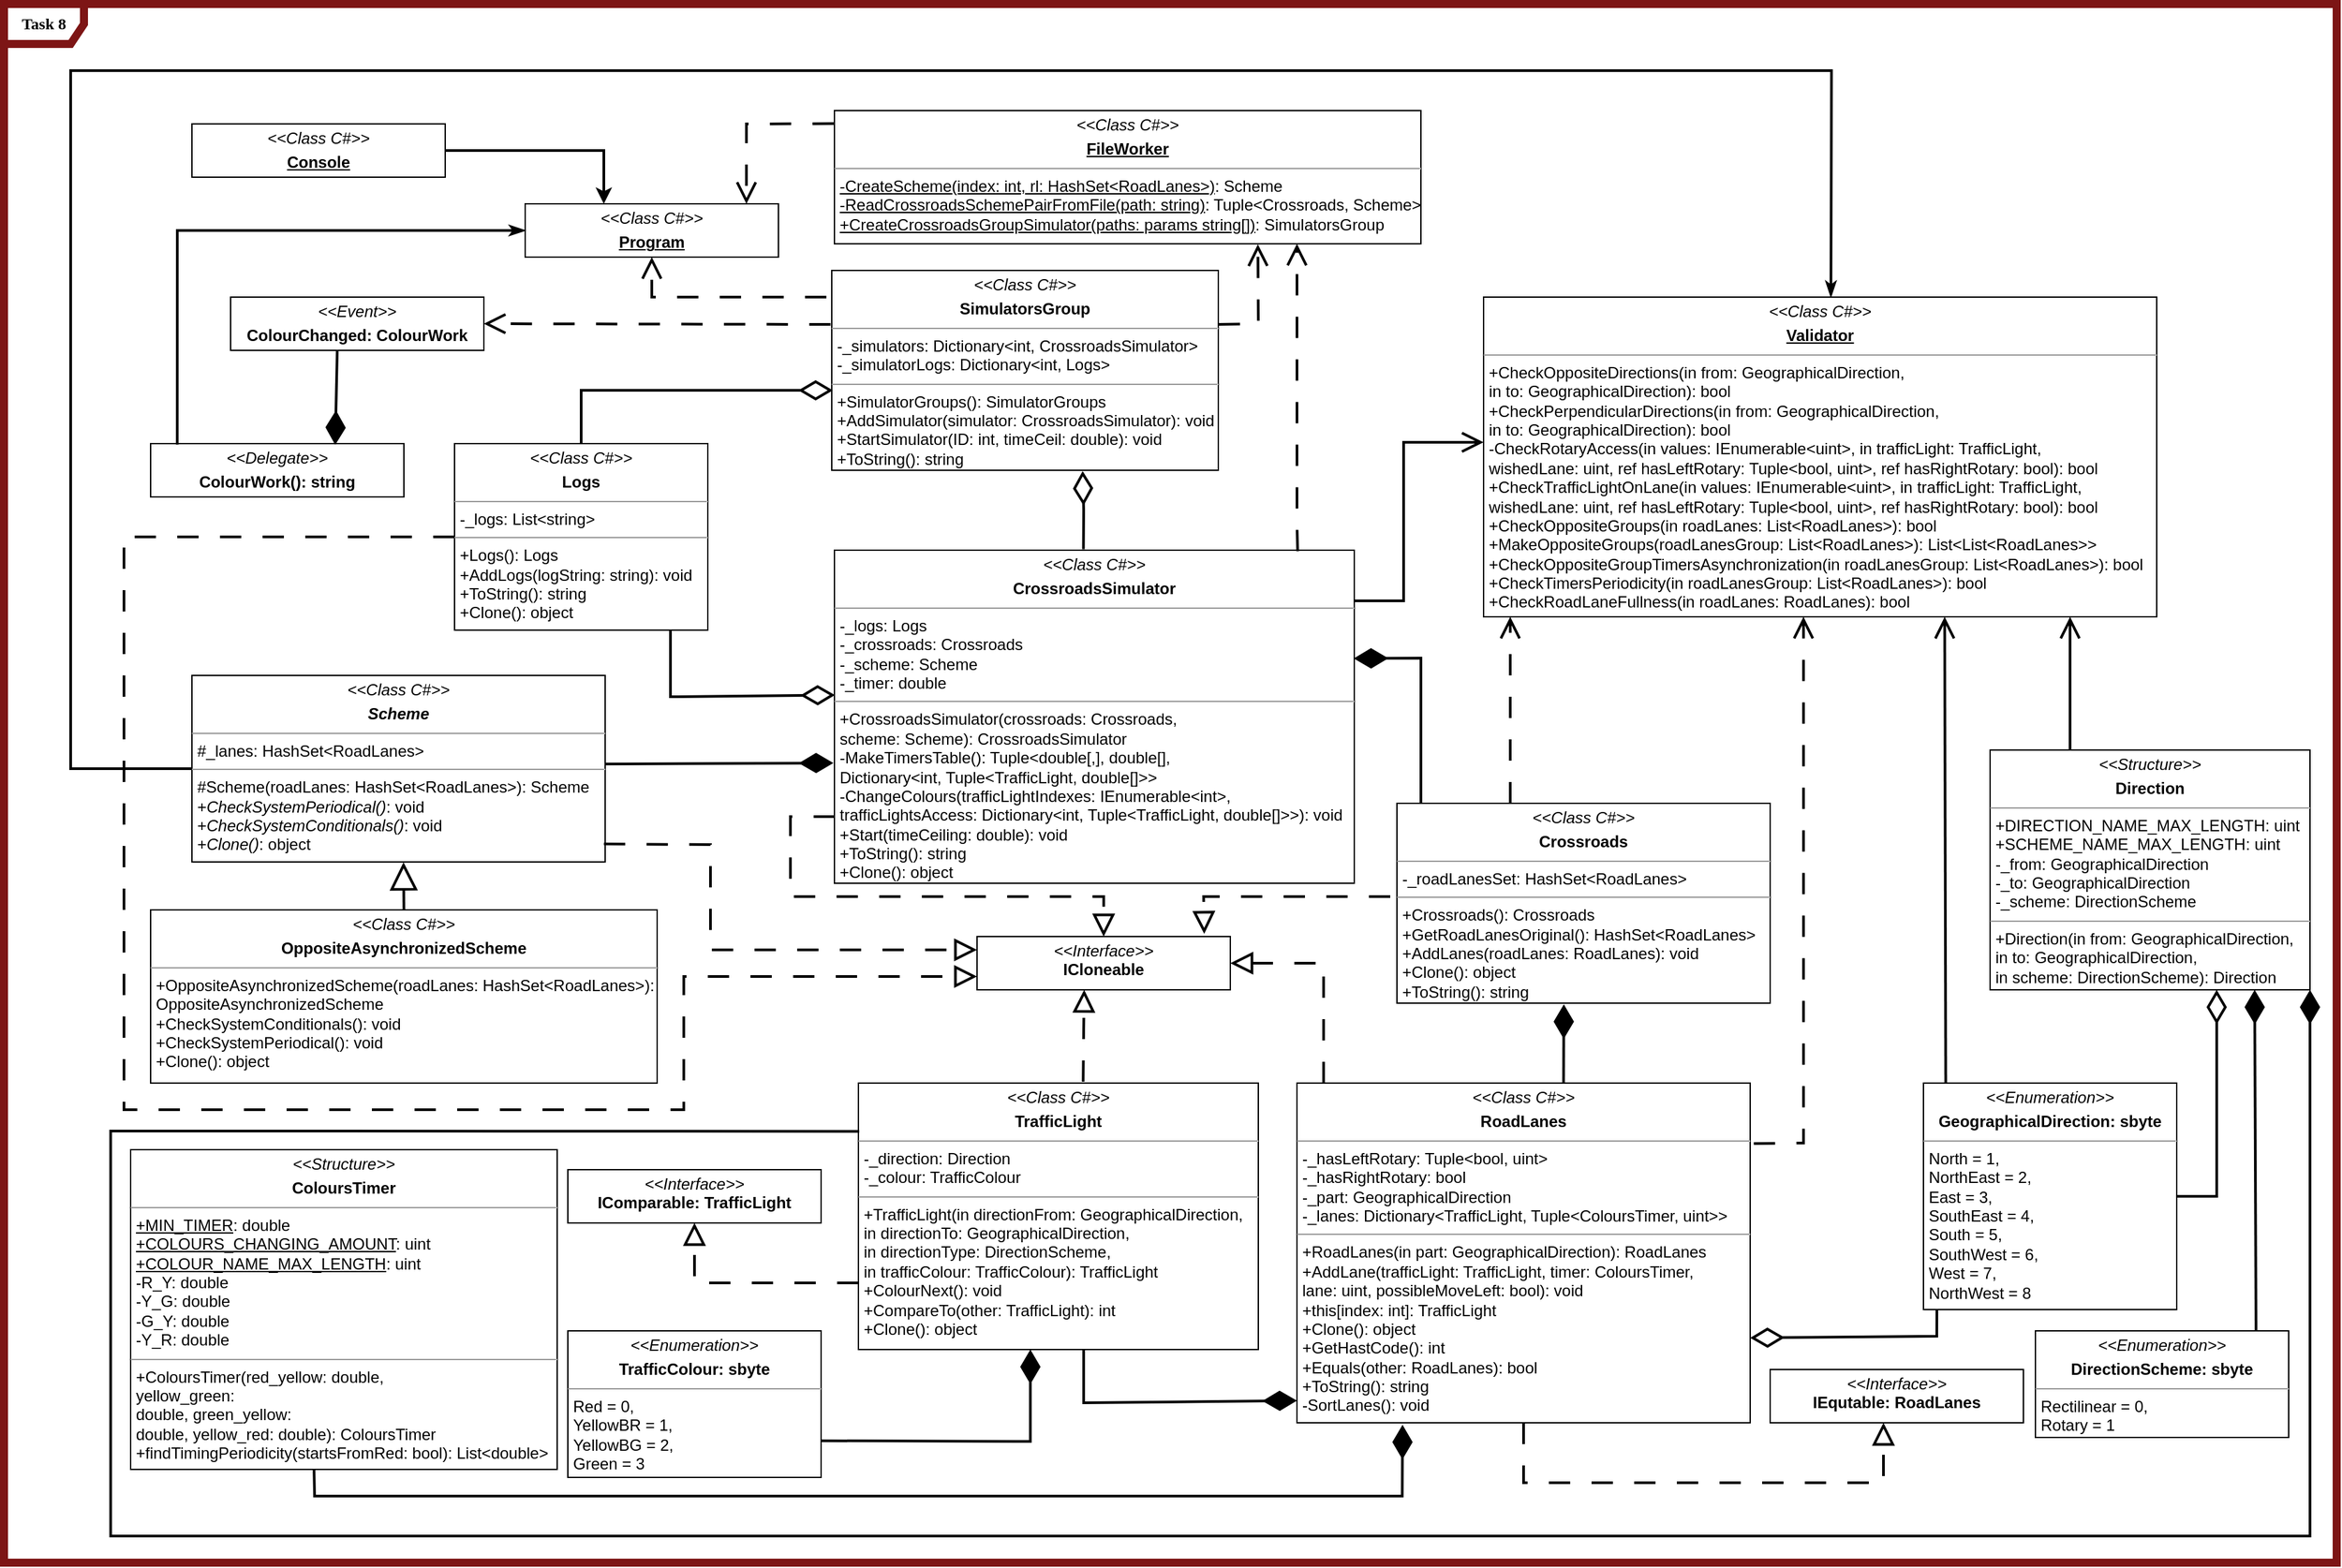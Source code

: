 <mxfile version="21.3.2" type="device">
  <diagram name="Page-1" id="c4acf3e9-155e-7222-9cf6-157b1a14988f">
    <mxGraphModel dx="3241" dy="2240" grid="1" gridSize="10" guides="1" tooltips="1" connect="1" arrows="1" fold="1" page="1" pageScale="1" pageWidth="850" pageHeight="1100" background="none" math="0" shadow="0">
      <root>
        <mxCell id="0" />
        <mxCell id="1" parent="0" />
        <mxCell id="17acba5748e5396b-1" value="&lt;font style=&quot;font-size: 12px;&quot;&gt;&lt;b&gt;Task 8&lt;/b&gt;&lt;/font&gt;" style="shape=umlFrame;whiteSpace=wrap;html=1;rounded=0;shadow=0;comic=0;labelBackgroundColor=none;strokeWidth=6;fontFamily=Verdana;fontSize=10;align=center;strokeColor=#7D1515;" parent="1" vertex="1">
          <mxGeometry x="-50" y="-50" width="1750" height="1170" as="geometry" />
        </mxCell>
        <mxCell id="5d2195bd80daf111-18" value="&lt;p style=&quot;margin:0px;margin-top:4px;text-align:center;&quot;&gt;&lt;i&gt;&amp;lt;&amp;lt;Interface&amp;gt;&amp;gt;&lt;/i&gt;&lt;br&gt;&lt;b&gt;ICloneable&lt;/b&gt;&lt;/p&gt;" style="verticalAlign=top;align=left;overflow=fill;fontSize=12;fontFamily=Helvetica;html=1;rounded=0;shadow=0;comic=0;labelBackgroundColor=none;strokeWidth=1" parent="1" vertex="1">
          <mxGeometry x="680" y="650" width="190" height="40" as="geometry" />
        </mxCell>
        <mxCell id="TSDJcPFWtv5Z8IVnVE6S-1" value="&lt;p style=&quot;margin:0px;margin-top:4px;text-align:center;&quot;&gt;&lt;i&gt;&amp;lt;&amp;lt;Class C#&amp;gt;&amp;gt;&lt;/i&gt;&lt;/p&gt;&lt;p style=&quot;margin:0px;margin-top:4px;text-align:center;&quot;&gt;&lt;b&gt;&lt;u&gt;Program&lt;/u&gt;&lt;/b&gt;&lt;/p&gt;" style="verticalAlign=top;align=left;overflow=fill;fontSize=12;fontFamily=Helvetica;html=1;rounded=0;shadow=0;comic=0;labelBackgroundColor=none;strokeWidth=1" vertex="1" parent="1">
          <mxGeometry x="341" y="100" width="190" height="40" as="geometry" />
        </mxCell>
        <mxCell id="TSDJcPFWtv5Z8IVnVE6S-2" value="&lt;p style=&quot;margin:0px;margin-top:4px;text-align:center;&quot;&gt;&lt;i&gt;&amp;lt;&amp;lt;Interface&amp;gt;&amp;gt;&lt;/i&gt;&lt;br&gt;&lt;b&gt;IEqutable: RoadLanes&lt;/b&gt;&lt;/p&gt;" style="verticalAlign=top;align=left;overflow=fill;fontSize=12;fontFamily=Helvetica;html=1;rounded=0;shadow=0;comic=0;labelBackgroundColor=none;strokeWidth=1" vertex="1" parent="1">
          <mxGeometry x="1275" y="975" width="190" height="40" as="geometry" />
        </mxCell>
        <mxCell id="TSDJcPFWtv5Z8IVnVE6S-3" value="&lt;p style=&quot;margin:0px;margin-top:4px;text-align:center;&quot;&gt;&lt;i&gt;&amp;lt;&amp;lt;Class C#&amp;gt;&amp;gt;&lt;/i&gt;&lt;/p&gt;&lt;p style=&quot;margin:0px;margin-top:4px;text-align:center;&quot;&gt;&lt;b&gt;&lt;u&gt;Console&lt;/u&gt;&lt;/b&gt;&lt;/p&gt;&lt;p style=&quot;margin:0px;margin-left:4px;&quot;&gt;&lt;br&gt;&lt;/p&gt;" style="verticalAlign=top;align=left;overflow=fill;fontSize=12;fontFamily=Helvetica;html=1;rounded=0;shadow=0;comic=0;labelBackgroundColor=none;strokeWidth=1" vertex="1" parent="1">
          <mxGeometry x="91" y="40" width="190" height="40" as="geometry" />
        </mxCell>
        <mxCell id="TSDJcPFWtv5Z8IVnVE6S-4" value="&lt;p style=&quot;margin:0px;margin-top:4px;text-align:center;&quot;&gt;&lt;i&gt;&amp;lt;&amp;lt;Class C#&amp;gt;&amp;gt;&lt;/i&gt;&lt;/p&gt;&lt;p style=&quot;margin:0px;margin-top:4px;text-align:center;&quot;&gt;&lt;b&gt;SimulatorsGroup&lt;/b&gt;&lt;/p&gt;&lt;hr size=&quot;1&quot;&gt;&lt;p style=&quot;margin:0px;margin-left:4px;&quot;&gt;-_simulators: Dictionary&amp;lt;int, CrossroadsSimulator&amp;gt;&lt;/p&gt;&lt;p style=&quot;margin:0px;margin-left:4px;&quot;&gt;-_simulatorLogs: Dictionary&amp;lt;int, Logs&amp;gt;&lt;/p&gt;&lt;hr size=&quot;1&quot;&gt;&lt;p style=&quot;margin:0px;margin-left:4px;&quot;&gt;+SimulatorGroups(): SimulatorGroups&lt;/p&gt;&lt;p style=&quot;margin:0px;margin-left:4px;&quot;&gt;+AddSimulator(simulator: CrossroadsSimulator): void&lt;/p&gt;&lt;p style=&quot;margin:0px;margin-left:4px;&quot;&gt;+StartSimulator(ID: int, timeCeil: double): void&lt;/p&gt;&lt;p style=&quot;margin:0px;margin-left:4px;&quot;&gt;+ToString(): string&lt;/p&gt;" style="verticalAlign=top;align=left;overflow=fill;fontSize=12;fontFamily=Helvetica;html=1;rounded=0;shadow=0;comic=0;labelBackgroundColor=none;strokeWidth=1" vertex="1" parent="1">
          <mxGeometry x="571" y="150" width="290" height="150" as="geometry" />
        </mxCell>
        <mxCell id="TSDJcPFWtv5Z8IVnVE6S-5" value="&lt;p style=&quot;margin:0px;margin-top:4px;text-align:center;&quot;&gt;&lt;i&gt;&amp;lt;&amp;lt;Class C#&amp;gt;&amp;gt;&lt;/i&gt;&lt;/p&gt;&lt;p style=&quot;margin:0px;margin-top:4px;text-align:center;&quot;&gt;&lt;b&gt;&lt;u&gt;Validator&lt;/u&gt;&lt;/b&gt;&lt;/p&gt;&lt;hr size=&quot;1&quot;&gt;&lt;p style=&quot;margin:0px;margin-left:4px;&quot;&gt;+CheckOppositeDirections(in from: GeographicalDirection,&amp;nbsp;&lt;/p&gt;&lt;p style=&quot;margin:0px;margin-left:4px;&quot;&gt;in to: GeographicalDirection): bool&lt;/p&gt;&lt;p style=&quot;margin:0px;margin-left:4px;&quot;&gt;+CheckPerpendicularDirections(in from: GeographicalDirection,&amp;nbsp;&lt;/p&gt;&lt;p style=&quot;border-color: var(--border-color); margin: 0px 0px 0px 4px;&quot;&gt;in to: GeographicalDirection): bool&lt;/p&gt;&lt;p style=&quot;border-color: var(--border-color); margin: 0px 0px 0px 4px;&quot;&gt;-CheckRotaryAccess(in values: IEnumerable&amp;lt;uint&amp;gt;, in trafficLight: TrafficLight,&amp;nbsp;&lt;/p&gt;&lt;p style=&quot;border-color: var(--border-color); margin: 0px 0px 0px 4px;&quot;&gt;wishedLane: uint, ref hasLeftRotary: Tuple&amp;lt;bool, uint&amp;gt;, ref hasRightRotary: bool): bool&lt;/p&gt;&lt;p style=&quot;border-color: var(--border-color); margin: 0px 0px 0px 4px;&quot;&gt;+CheckTrafficLightOnLane(in values: IEnumerable&amp;lt;uint&amp;gt;, in trafficLight: TrafficLight,&amp;nbsp;&lt;/p&gt;&lt;p style=&quot;border-color: var(--border-color); margin: 0px 0px 0px 4px;&quot;&gt;&lt;span style=&quot;background-color: initial;&quot;&gt;wishedLane: uint, ref hasLeftRotary: Tuple&amp;lt;bool, uint&amp;gt;, ref hasRightRotary: bool&lt;/span&gt;): bool&lt;/p&gt;&lt;p style=&quot;border-color: var(--border-color); margin: 0px 0px 0px 4px;&quot;&gt;+CheckOppositeGroups(in roadLanes: List&amp;lt;RoadLanes&amp;gt;): bool&lt;/p&gt;&lt;p style=&quot;border-color: var(--border-color); margin: 0px 0px 0px 4px;&quot;&gt;+MakeOppositeGroups(roadLanesGroup: List&amp;lt;RoadLanes&amp;gt;): List&amp;lt;List&amp;lt;RoadLanes&amp;gt;&amp;gt;&lt;/p&gt;&lt;p style=&quot;border-color: var(--border-color); margin: 0px 0px 0px 4px;&quot;&gt;+CheckOppositeGroupTimersAsynchronization(in roadLanesGroup: List&amp;lt;RoadLanes&amp;gt;): bool&lt;/p&gt;&lt;p style=&quot;border-color: var(--border-color); margin: 0px 0px 0px 4px;&quot;&gt;+CheckTimersPeriodicity(in roadLanesGroup: List&amp;lt;RoadLanes&amp;gt;): bool&lt;/p&gt;&lt;p style=&quot;border-color: var(--border-color); margin: 0px 0px 0px 4px;&quot;&gt;+CheckRoadLaneFullness(in roadLanes: RoadLanes): bool&lt;/p&gt;" style="verticalAlign=top;align=left;overflow=fill;fontSize=12;fontFamily=Helvetica;html=1;rounded=0;shadow=0;comic=0;labelBackgroundColor=none;strokeWidth=1" vertex="1" parent="1">
          <mxGeometry x="1060" y="170" width="505" height="240" as="geometry" />
        </mxCell>
        <mxCell id="TSDJcPFWtv5Z8IVnVE6S-6" value="&lt;p style=&quot;margin:0px;margin-top:4px;text-align:center;&quot;&gt;&lt;i&gt;&amp;lt;&amp;lt;Class C#&amp;gt;&amp;gt;&lt;/i&gt;&lt;/p&gt;&lt;p style=&quot;margin:0px;margin-top:4px;text-align:center;&quot;&gt;&lt;b&gt;&lt;u&gt;FileWorker&lt;/u&gt;&lt;/b&gt;&lt;/p&gt;&lt;hr size=&quot;1&quot;&gt;&lt;p style=&quot;margin:0px;margin-left:4px;&quot;&gt;&lt;u&gt;-CreateScheme(index: int, rl: HashSet&amp;lt;RoadLanes&amp;gt;)&lt;/u&gt;: Scheme&lt;/p&gt;&lt;p style=&quot;margin:0px;margin-left:4px;&quot;&gt;&lt;u&gt;-ReadCrossroadsSchemePairFromFile(path: string)&lt;/u&gt;: Tuple&amp;lt;Crossroads, Scheme&amp;gt;&lt;/p&gt;&lt;p style=&quot;margin:0px;margin-left:4px;&quot;&gt;&lt;u&gt;+CreateCrossroadsGroupSimulator(paths: params string[])&lt;/u&gt;: SimulatorsGroup&lt;/p&gt;" style="verticalAlign=top;align=left;overflow=fill;fontSize=12;fontFamily=Helvetica;html=1;rounded=0;shadow=0;comic=0;labelBackgroundColor=none;strokeWidth=1" vertex="1" parent="1">
          <mxGeometry x="573" y="30" width="440" height="100" as="geometry" />
        </mxCell>
        <mxCell id="TSDJcPFWtv5Z8IVnVE6S-7" value="&lt;p style=&quot;margin:0px;margin-top:4px;text-align:center;&quot;&gt;&lt;i&gt;&amp;lt;&amp;lt;Class C#&amp;gt;&amp;gt;&lt;/i&gt;&lt;/p&gt;&lt;p style=&quot;margin:0px;margin-top:4px;text-align:center;&quot;&gt;&lt;b&gt;CrossroadsSimulator&lt;/b&gt;&lt;/p&gt;&lt;hr size=&quot;1&quot;&gt;&lt;p style=&quot;margin:0px;margin-left:4px;&quot;&gt;-_logs: Logs&lt;/p&gt;&lt;p style=&quot;margin:0px;margin-left:4px;&quot;&gt;-_crossroads: Crossroads&lt;/p&gt;&lt;p style=&quot;margin:0px;margin-left:4px;&quot;&gt;-_scheme: Scheme&lt;/p&gt;&lt;p style=&quot;margin:0px;margin-left:4px;&quot;&gt;-_timer: double&lt;/p&gt;&lt;hr size=&quot;1&quot;&gt;&lt;p style=&quot;margin:0px;margin-left:4px;&quot;&gt;+CrossroadsSimulator(crossroads: Crossroads,&amp;nbsp;&lt;/p&gt;&lt;p style=&quot;margin:0px;margin-left:4px;&quot;&gt;scheme: Scheme): CrossroadsSimulator&lt;/p&gt;&lt;p style=&quot;margin:0px;margin-left:4px;&quot;&gt;-MakeTimersTable(): Tuple&amp;lt;double[,], double[],&amp;nbsp;&lt;/p&gt;&lt;p style=&quot;margin:0px;margin-left:4px;&quot;&gt;Dictionary&amp;lt;int, Tuple&amp;lt;TrafficLight, double[]&amp;gt;&amp;gt;&lt;/p&gt;&lt;p style=&quot;margin:0px;margin-left:4px;&quot;&gt;-ChangeColours(trafficLightIndexes: IEnumerable&amp;lt;int&amp;gt;,&lt;/p&gt;&lt;p style=&quot;margin:0px;margin-left:4px;&quot;&gt;trafficLightsAccess: Dictionary&amp;lt;int, Tuple&amp;lt;TrafficLight, double[]&amp;gt;&amp;gt;): void&lt;/p&gt;&lt;p style=&quot;margin:0px;margin-left:4px;&quot;&gt;+Start(timeCeiling: double): void&lt;/p&gt;&lt;p style=&quot;margin:0px;margin-left:4px;&quot;&gt;+ToString(): string&lt;/p&gt;&lt;p style=&quot;margin:0px;margin-left:4px;&quot;&gt;+Clone(): object&lt;/p&gt;&lt;p style=&quot;margin:0px;margin-left:4px;&quot;&gt;&lt;br&gt;&lt;/p&gt;&lt;p style=&quot;margin:0px;margin-left:4px;&quot;&gt;&lt;br&gt;&lt;/p&gt;&lt;p style=&quot;margin:0px;margin-left:4px;&quot;&gt;&lt;br&gt;&lt;/p&gt;" style="verticalAlign=top;align=left;overflow=fill;fontSize=12;fontFamily=Helvetica;html=1;rounded=0;shadow=0;comic=0;labelBackgroundColor=none;strokeWidth=1" vertex="1" parent="1">
          <mxGeometry x="573" y="360" width="390" height="250" as="geometry" />
        </mxCell>
        <mxCell id="TSDJcPFWtv5Z8IVnVE6S-8" value="&lt;p style=&quot;margin:0px;margin-top:4px;text-align:center;&quot;&gt;&lt;i&gt;&amp;lt;&amp;lt;Class C#&amp;gt;&amp;gt;&lt;/i&gt;&lt;/p&gt;&lt;p style=&quot;margin:0px;margin-top:4px;text-align:center;&quot;&gt;&lt;b&gt;Logs&lt;/b&gt;&lt;/p&gt;&lt;hr size=&quot;1&quot;&gt;&lt;p style=&quot;margin:0px;margin-left:4px;&quot;&gt;-_logs: List&amp;lt;string&amp;gt;&lt;/p&gt;&lt;hr size=&quot;1&quot;&gt;&lt;p style=&quot;margin:0px;margin-left:4px;&quot;&gt;+Logs(): Logs&lt;/p&gt;&lt;p style=&quot;margin:0px;margin-left:4px;&quot;&gt;+AddLogs(logString: string): void&lt;/p&gt;&lt;p style=&quot;margin:0px;margin-left:4px;&quot;&gt;+ToString(): string&lt;/p&gt;&lt;p style=&quot;margin:0px;margin-left:4px;&quot;&gt;+Clone(): object&lt;/p&gt;" style="verticalAlign=top;align=left;overflow=fill;fontSize=12;fontFamily=Helvetica;html=1;rounded=0;shadow=0;comic=0;labelBackgroundColor=none;strokeWidth=1" vertex="1" parent="1">
          <mxGeometry x="288" y="280" width="190" height="140" as="geometry" />
        </mxCell>
        <mxCell id="TSDJcPFWtv5Z8IVnVE6S-9" value="&lt;p style=&quot;margin:0px;margin-top:4px;text-align:center;&quot;&gt;&lt;i&gt;&amp;lt;&amp;lt;Class C#&amp;gt;&amp;gt;&lt;/i&gt;&lt;/p&gt;&lt;p style=&quot;margin:0px;margin-top:4px;text-align:center;&quot;&gt;&lt;b&gt;Crossroads&lt;/b&gt;&lt;/p&gt;&lt;hr size=&quot;1&quot;&gt;&lt;p style=&quot;margin:0px;margin-left:4px;&quot;&gt;-_roadLanesSet: HashSet&amp;lt;RoadLanes&amp;gt;&lt;/p&gt;&lt;hr size=&quot;1&quot;&gt;&lt;p style=&quot;margin:0px;margin-left:4px;&quot;&gt;+Crossroads(): Crossroads&lt;br&gt;&lt;/p&gt;&lt;p style=&quot;margin:0px;margin-left:4px;&quot;&gt;+GetRoadLanesOriginal(): HashSet&amp;lt;RoadLanes&amp;gt;&lt;/p&gt;&lt;p style=&quot;margin:0px;margin-left:4px;&quot;&gt;+AddLanes(roadLanes: RoadLanes): void&lt;/p&gt;&lt;p style=&quot;margin:0px;margin-left:4px;&quot;&gt;+Clone(): object&lt;/p&gt;&lt;p style=&quot;margin:0px;margin-left:4px;&quot;&gt;+ToString(): string&lt;/p&gt;" style="verticalAlign=top;align=left;overflow=fill;fontSize=12;fontFamily=Helvetica;html=1;rounded=0;shadow=0;comic=0;labelBackgroundColor=none;strokeWidth=1" vertex="1" parent="1">
          <mxGeometry x="995" y="550" width="280" height="150" as="geometry" />
        </mxCell>
        <mxCell id="TSDJcPFWtv5Z8IVnVE6S-10" value="&lt;p style=&quot;margin:0px;margin-top:4px;text-align:center;&quot;&gt;&lt;i&gt;&amp;lt;&amp;lt;Class C#&amp;gt;&amp;gt;&lt;/i&gt;&lt;/p&gt;&lt;p style=&quot;margin:0px;margin-top:4px;text-align:center;&quot;&gt;&lt;b&gt;&lt;i&gt;Scheme&lt;/i&gt;&lt;/b&gt;&lt;/p&gt;&lt;hr size=&quot;1&quot;&gt;&lt;p style=&quot;margin:0px;margin-left:4px;&quot;&gt;#_lanes: HashSet&amp;lt;RoadLanes&amp;gt;&lt;/p&gt;&lt;hr size=&quot;1&quot;&gt;&lt;p style=&quot;margin:0px;margin-left:4px;&quot;&gt;#Scheme(roadLanes: HashSet&amp;lt;RoadLanes&amp;gt;): Scheme&lt;/p&gt;&lt;p style=&quot;margin:0px;margin-left:4px;&quot;&gt;+&lt;i&gt;CheckSystemPeriodical()&lt;/i&gt;: void&lt;/p&gt;&lt;p style=&quot;margin:0px;margin-left:4px;&quot;&gt;+&lt;i&gt;CheckSystemConditionals()&lt;/i&gt;: void&lt;/p&gt;&lt;p style=&quot;margin:0px;margin-left:4px;&quot;&gt;+&lt;i&gt;Clone()&lt;/i&gt;: object&lt;/p&gt;" style="verticalAlign=top;align=left;overflow=fill;fontSize=12;fontFamily=Helvetica;html=1;rounded=0;shadow=0;comic=0;labelBackgroundColor=none;strokeWidth=1" vertex="1" parent="1">
          <mxGeometry x="91" y="454" width="310" height="140" as="geometry" />
        </mxCell>
        <mxCell id="TSDJcPFWtv5Z8IVnVE6S-12" value="&lt;p style=&quot;margin:0px;margin-top:4px;text-align:center;&quot;&gt;&lt;i&gt;&amp;lt;&amp;lt;Class C#&amp;gt;&amp;gt;&lt;/i&gt;&lt;/p&gt;&lt;p style=&quot;margin:0px;margin-top:4px;text-align:center;&quot;&gt;&lt;b&gt;RoadLanes&lt;/b&gt;&lt;/p&gt;&lt;hr size=&quot;1&quot;&gt;&lt;p style=&quot;margin:0px;margin-left:4px;&quot;&gt;-_hasLeftRotary: Tuple&amp;lt;bool, uint&amp;gt;&lt;/p&gt;&lt;p style=&quot;margin:0px;margin-left:4px;&quot;&gt;-_hasRightRotary: bool&lt;/p&gt;&lt;p style=&quot;margin:0px;margin-left:4px;&quot;&gt;-_part: GeographicalDirection&lt;/p&gt;&lt;p style=&quot;margin:0px;margin-left:4px;&quot;&gt;-_lanes: Dictionary&amp;lt;TrafficLight, Tuple&amp;lt;ColoursTimer, uint&amp;gt;&amp;gt;&lt;/p&gt;&lt;hr size=&quot;1&quot;&gt;&lt;p style=&quot;margin:0px;margin-left:4px;&quot;&gt;+RoadLanes(in part: GeographicalDirection): RoadLanes&lt;/p&gt;&lt;p style=&quot;margin:0px;margin-left:4px;&quot;&gt;+AddLane(trafficLight: TrafficLight, timer: ColoursTimer,&amp;nbsp;&lt;/p&gt;&lt;p style=&quot;margin:0px;margin-left:4px;&quot;&gt;lane: uint, possibleMoveLeft: bool): void&lt;/p&gt;&lt;p style=&quot;margin:0px;margin-left:4px;&quot;&gt;+this[index: int]: TrafficLight&lt;/p&gt;&lt;p style=&quot;margin:0px;margin-left:4px;&quot;&gt;+Clone(): object&lt;/p&gt;&lt;p style=&quot;margin:0px;margin-left:4px;&quot;&gt;+GetHastCode(): int&lt;/p&gt;&lt;p style=&quot;margin:0px;margin-left:4px;&quot;&gt;+Equals(other: RoadLanes): bool&lt;/p&gt;&lt;p style=&quot;margin:0px;margin-left:4px;&quot;&gt;+ToString(): string&lt;/p&gt;&lt;p style=&quot;margin:0px;margin-left:4px;&quot;&gt;-SortLanes(): void&lt;/p&gt;&lt;p style=&quot;margin:0px;margin-left:4px;&quot;&gt;&lt;br&gt;&lt;/p&gt;" style="verticalAlign=top;align=left;overflow=fill;fontSize=12;fontFamily=Helvetica;html=1;rounded=0;shadow=0;comic=0;labelBackgroundColor=none;strokeWidth=1" vertex="1" parent="1">
          <mxGeometry x="920" y="760" width="340" height="255" as="geometry" />
        </mxCell>
        <mxCell id="TSDJcPFWtv5Z8IVnVE6S-13" value="&lt;p style=&quot;margin:0px;margin-top:4px;text-align:center;&quot;&gt;&lt;i&gt;&amp;lt;&amp;lt;Class C#&amp;gt;&amp;gt;&lt;/i&gt;&lt;/p&gt;&lt;p style=&quot;margin:0px;margin-top:4px;text-align:center;&quot;&gt;&lt;b&gt;TrafficLight&lt;/b&gt;&lt;/p&gt;&lt;hr size=&quot;1&quot;&gt;&lt;p style=&quot;margin:0px;margin-left:4px;&quot;&gt;-_direction: Direction&lt;/p&gt;&lt;p style=&quot;margin:0px;margin-left:4px;&quot;&gt;-_colour: TrafficColour&lt;/p&gt;&lt;hr size=&quot;1&quot;&gt;&lt;p style=&quot;border-color: var(--border-color); margin: 0px 0px 0px 4px;&quot;&gt;+TrafficLight(in directionFrom: GeographicalDirection,&amp;nbsp;&lt;/p&gt;&lt;p style=&quot;border-color: var(--border-color); margin: 0px 0px 0px 4px;&quot;&gt;in directionTo: GeographicalDirection,&amp;nbsp;&lt;/p&gt;&lt;p style=&quot;border-color: var(--border-color); margin: 0px 0px 0px 4px;&quot;&gt;in directionType: DirectionScheme,&amp;nbsp;&lt;/p&gt;&lt;p style=&quot;border-color: var(--border-color); margin: 0px 0px 0px 4px;&quot;&gt;in trafficColour: TrafficColour): TrafficLight&lt;/p&gt;&lt;p style=&quot;border-color: var(--border-color); margin: 0px 0px 0px 4px;&quot;&gt;+ColourNext(): void&lt;/p&gt;&lt;p style=&quot;border-color: var(--border-color); margin: 0px 0px 0px 4px;&quot;&gt;+CompareTo(other: TrafficLight): int&lt;/p&gt;&lt;p style=&quot;border-color: var(--border-color); margin: 0px 0px 0px 4px;&quot;&gt;+Clone(): object&amp;nbsp;&lt;/p&gt;" style="verticalAlign=top;align=left;overflow=fill;fontSize=12;fontFamily=Helvetica;html=1;rounded=0;shadow=0;comic=0;labelBackgroundColor=none;strokeWidth=1" vertex="1" parent="1">
          <mxGeometry x="591" y="760" width="300" height="200" as="geometry" />
        </mxCell>
        <mxCell id="TSDJcPFWtv5Z8IVnVE6S-14" value="&lt;p style=&quot;margin:0px;margin-top:4px;text-align:center;&quot;&gt;&lt;i&gt;&amp;lt;&amp;lt;Structure&amp;gt;&amp;gt;&lt;/i&gt;&lt;/p&gt;&lt;p style=&quot;margin:0px;margin-top:4px;text-align:center;&quot;&gt;&lt;b&gt;ColoursTimer&lt;/b&gt;&lt;/p&gt;&lt;hr size=&quot;1&quot;&gt;&lt;p style=&quot;margin:0px;margin-left:4px;&quot;&gt;&lt;u&gt;+MIN_TIMER&lt;/u&gt;: double&lt;/p&gt;&lt;p style=&quot;margin:0px;margin-left:4px;&quot;&gt;&lt;u&gt;+COLOURS_CHANGING_AMOUNT&lt;/u&gt;: uint&lt;/p&gt;&lt;p style=&quot;margin:0px;margin-left:4px;&quot;&gt;&lt;u&gt;+COLOUR_NAME_MAX_LENGTH&lt;/u&gt;: uint&lt;/p&gt;&lt;p style=&quot;margin:0px;margin-left:4px;&quot;&gt;-R_Y: double&lt;/p&gt;&lt;p style=&quot;margin:0px;margin-left:4px;&quot;&gt;-Y_G: double&lt;/p&gt;&lt;p style=&quot;margin:0px;margin-left:4px;&quot;&gt;-G_Y: double&lt;/p&gt;&lt;p style=&quot;margin:0px;margin-left:4px;&quot;&gt;-Y_R: double&lt;/p&gt;&lt;hr size=&quot;1&quot;&gt;&lt;p style=&quot;margin:0px;margin-left:4px;&quot;&gt;+ColoursTimer(red_yellow: double,&amp;nbsp;&lt;/p&gt;&lt;p style=&quot;margin:0px;margin-left:4px;&quot;&gt;yellow_green:&amp;nbsp;&lt;/p&gt;&lt;p style=&quot;margin:0px;margin-left:4px;&quot;&gt;double, green_yellow:&amp;nbsp;&lt;/p&gt;&lt;p style=&quot;margin:0px;margin-left:4px;&quot;&gt;double, yellow_red: double): ColoursTimer&lt;/p&gt;&lt;p style=&quot;margin:0px;margin-left:4px;&quot;&gt;+findTimingPeriodicity(startsFromRed: bool): List&amp;lt;double&amp;gt;&lt;/p&gt;" style="verticalAlign=top;align=left;overflow=fill;fontSize=12;fontFamily=Helvetica;html=1;rounded=0;shadow=0;comic=0;labelBackgroundColor=none;strokeWidth=1" vertex="1" parent="1">
          <mxGeometry x="45" y="810" width="320" height="240" as="geometry" />
        </mxCell>
        <mxCell id="TSDJcPFWtv5Z8IVnVE6S-15" value="&lt;p style=&quot;margin:0px;margin-top:4px;text-align:center;&quot;&gt;&lt;i&gt;&amp;lt;&amp;lt;Structure&amp;gt;&amp;gt;&lt;/i&gt;&lt;/p&gt;&lt;p style=&quot;margin:0px;margin-top:4px;text-align:center;&quot;&gt;&lt;b&gt;Direction&lt;/b&gt;&lt;/p&gt;&lt;hr size=&quot;1&quot;&gt;&lt;p style=&quot;margin:0px;margin-left:4px;&quot;&gt;+DIRECTION_NAME_MAX_LENGTH: uint&lt;br&gt;+SCHEME_NAME_MAX_LENGTH: uint&lt;/p&gt;&lt;p style=&quot;margin:0px;margin-left:4px;&quot;&gt;-_from: GeographicalDirection&lt;/p&gt;&lt;p style=&quot;margin:0px;margin-left:4px;&quot;&gt;-_to: GeographicalDirection&lt;/p&gt;&lt;p style=&quot;margin:0px;margin-left:4px;&quot;&gt;-_scheme: DirectionScheme&lt;/p&gt;&lt;hr size=&quot;1&quot;&gt;&lt;p style=&quot;margin:0px;margin-left:4px;&quot;&gt;+Direction(in from: GeographicalDirection,&amp;nbsp;&lt;/p&gt;&lt;p style=&quot;margin:0px;margin-left:4px;&quot;&gt;in to: GeographicalDirection,&amp;nbsp;&lt;/p&gt;&lt;p style=&quot;margin:0px;margin-left:4px;&quot;&gt;in scheme: DirectionScheme): Direction&lt;/p&gt;" style="verticalAlign=top;align=left;overflow=fill;fontSize=12;fontFamily=Helvetica;html=1;rounded=0;shadow=0;comic=0;labelBackgroundColor=none;strokeWidth=1" vertex="1" parent="1">
          <mxGeometry x="1440" y="510" width="240" height="180" as="geometry" />
        </mxCell>
        <mxCell id="TSDJcPFWtv5Z8IVnVE6S-22" value="&lt;p style=&quot;margin:0px;margin-top:4px;text-align:center;&quot;&gt;&lt;i&gt;&amp;lt;&amp;lt;Delegate&amp;gt;&amp;gt;&lt;/i&gt;&lt;/p&gt;&lt;p style=&quot;margin:0px;margin-top:4px;text-align:center;&quot;&gt;&lt;b&gt;ColourWork(): string&lt;/b&gt;&lt;/p&gt;&lt;p style=&quot;margin:0px;margin-left:4px;&quot;&gt;&lt;br&gt;&lt;/p&gt;" style="verticalAlign=top;align=left;overflow=fill;fontSize=12;fontFamily=Helvetica;html=1;rounded=0;shadow=0;comic=0;labelBackgroundColor=none;strokeWidth=1" vertex="1" parent="1">
          <mxGeometry x="60" y="280" width="190" height="40" as="geometry" />
        </mxCell>
        <mxCell id="TSDJcPFWtv5Z8IVnVE6S-23" value="&lt;p style=&quot;margin:0px;margin-top:4px;text-align:center;&quot;&gt;&lt;i&gt;&amp;lt;&amp;lt;Event&amp;gt;&amp;gt;&lt;/i&gt;&lt;/p&gt;&lt;p style=&quot;margin:0px;margin-top:4px;text-align:center;&quot;&gt;&lt;b&gt;ColourChanged: ColourWork&lt;/b&gt;&lt;/p&gt;&lt;p style=&quot;margin:0px;margin-left:4px;&quot;&gt;&lt;br&gt;&lt;/p&gt;" style="verticalAlign=top;align=left;overflow=fill;fontSize=12;fontFamily=Helvetica;html=1;rounded=0;shadow=0;comic=0;labelBackgroundColor=none;strokeWidth=1" vertex="1" parent="1">
          <mxGeometry x="120" y="170" width="190" height="40" as="geometry" />
        </mxCell>
        <mxCell id="TSDJcPFWtv5Z8IVnVE6S-24" value="&lt;p style=&quot;margin:0px;margin-top:4px;text-align:center;&quot;&gt;&lt;i&gt;&amp;lt;&amp;lt;Interface&amp;gt;&amp;gt;&lt;/i&gt;&lt;br&gt;&lt;b&gt;IComparable: TrafficLight&lt;/b&gt;&lt;/p&gt;" style="verticalAlign=top;align=left;overflow=fill;fontSize=12;fontFamily=Helvetica;html=1;rounded=0;shadow=0;comic=0;labelBackgroundColor=none;strokeWidth=1" vertex="1" parent="1">
          <mxGeometry x="373" y="825" width="190" height="40" as="geometry" />
        </mxCell>
        <mxCell id="TSDJcPFWtv5Z8IVnVE6S-25" value="&lt;p style=&quot;border-color: var(--border-color); margin: 4px 0px 0px; text-align: center;&quot;&gt;&lt;i style=&quot;border-color: var(--border-color);&quot;&gt;&amp;lt;&amp;lt;Enumeration&amp;gt;&amp;gt;&lt;/i&gt;&lt;br style=&quot;border-color: var(--border-color);&quot;&gt;&lt;/p&gt;&lt;p style=&quot;border-color: var(--border-color); margin: 4px 0px 0px; text-align: center;&quot;&gt;&lt;b style=&quot;border-color: var(--border-color);&quot;&gt;TrafficColour: sbyte&lt;/b&gt;&lt;/p&gt;&lt;hr size=&quot;1&quot;&gt;&lt;p style=&quot;margin:0px;margin-left:4px;&quot;&gt;Red = 0,&lt;/p&gt;&lt;p style=&quot;margin:0px;margin-left:4px;&quot;&gt;YellowBR = 1,&lt;/p&gt;&lt;p style=&quot;margin:0px;margin-left:4px;&quot;&gt;YellowBG = 2,&lt;/p&gt;&lt;p style=&quot;margin:0px;margin-left:4px;&quot;&gt;Green = 3&lt;/p&gt;" style="verticalAlign=top;align=left;overflow=fill;fontSize=12;fontFamily=Helvetica;html=1;rounded=0;shadow=0;comic=0;labelBackgroundColor=none;strokeWidth=1" vertex="1" parent="1">
          <mxGeometry x="373" y="946" width="190" height="110" as="geometry" />
        </mxCell>
        <mxCell id="TSDJcPFWtv5Z8IVnVE6S-26" value="&lt;p style=&quot;border-color: var(--border-color); margin: 4px 0px 0px; text-align: center;&quot;&gt;&lt;i style=&quot;border-color: var(--border-color);&quot;&gt;&amp;lt;&amp;lt;Enumeration&amp;gt;&amp;gt;&lt;/i&gt;&lt;br style=&quot;border-color: var(--border-color);&quot;&gt;&lt;/p&gt;&lt;p style=&quot;border-color: var(--border-color); margin: 4px 0px 0px; text-align: center;&quot;&gt;&lt;b style=&quot;border-color: var(--border-color);&quot;&gt;GeographicalDirection: sbyte&lt;/b&gt;&lt;/p&gt;&lt;hr size=&quot;1&quot;&gt;&lt;p style=&quot;margin:0px;margin-left:4px;&quot;&gt;North = 1,&lt;/p&gt;&lt;p style=&quot;margin:0px;margin-left:4px;&quot;&gt;NorthEast = 2,&lt;/p&gt;&lt;p style=&quot;margin:0px;margin-left:4px;&quot;&gt;East = 3,&lt;/p&gt;&lt;p style=&quot;margin:0px;margin-left:4px;&quot;&gt;SouthEast = 4,&lt;/p&gt;&lt;p style=&quot;margin:0px;margin-left:4px;&quot;&gt;South = 5,&lt;/p&gt;&lt;p style=&quot;margin:0px;margin-left:4px;&quot;&gt;SouthWest = 6,&lt;/p&gt;&lt;p style=&quot;margin:0px;margin-left:4px;&quot;&gt;West = 7,&lt;/p&gt;&lt;p style=&quot;margin:0px;margin-left:4px;&quot;&gt;NorthWest = 8&lt;/p&gt;" style="verticalAlign=top;align=left;overflow=fill;fontSize=12;fontFamily=Helvetica;html=1;rounded=0;shadow=0;comic=0;labelBackgroundColor=none;strokeWidth=1" vertex="1" parent="1">
          <mxGeometry x="1390" y="760" width="190" height="170" as="geometry" />
        </mxCell>
        <mxCell id="TSDJcPFWtv5Z8IVnVE6S-27" value="&lt;p style=&quot;border-color: var(--border-color); margin: 4px 0px 0px; text-align: center;&quot;&gt;&lt;i style=&quot;border-color: var(--border-color);&quot;&gt;&amp;lt;&amp;lt;Enumeration&amp;gt;&amp;gt;&lt;/i&gt;&lt;br style=&quot;border-color: var(--border-color);&quot;&gt;&lt;/p&gt;&lt;p style=&quot;border-color: var(--border-color); margin: 4px 0px 0px; text-align: center;&quot;&gt;&lt;b style=&quot;border-color: var(--border-color);&quot;&gt;DirectionScheme: sbyte&lt;/b&gt;&lt;/p&gt;&lt;hr size=&quot;1&quot;&gt;&lt;p style=&quot;margin:0px;margin-left:4px;&quot;&gt;Rectilinear = 0,&lt;/p&gt;&lt;p style=&quot;margin:0px;margin-left:4px;&quot;&gt;Rotary = 1&lt;/p&gt;" style="verticalAlign=top;align=left;overflow=fill;fontSize=12;fontFamily=Helvetica;html=1;rounded=0;shadow=0;comic=0;labelBackgroundColor=none;strokeWidth=1" vertex="1" parent="1">
          <mxGeometry x="1474" y="946" width="190" height="80" as="geometry" />
        </mxCell>
        <mxCell id="TSDJcPFWtv5Z8IVnVE6S-29" value="&lt;p style=&quot;border-color: var(--border-color); margin: 4px 0px 0px; text-align: center;&quot;&gt;&lt;i style=&quot;border-color: var(--border-color);&quot;&gt;&amp;lt;&amp;lt;Class C#&amp;gt;&amp;gt;&lt;/i&gt;&lt;/p&gt;&lt;p style=&quot;border-color: var(--border-color); margin: 4px 0px 0px; text-align: center;&quot;&gt;&lt;b style=&quot;border-color: var(--border-color);&quot;&gt;OppositeAsynchronizedScheme&lt;/b&gt;&lt;/p&gt;&lt;hr size=&quot;1&quot;&gt;&lt;p style=&quot;border-color: var(--border-color); margin: 0px 0px 0px 4px;&quot;&gt;+OppositeAsynchronizedScheme(roadLanes: HashSet&amp;lt;RoadLanes&amp;gt;):&amp;nbsp;&lt;/p&gt;&lt;p style=&quot;border-color: var(--border-color); margin: 0px 0px 0px 4px;&quot;&gt;OppositeAsynchronizedScheme&lt;/p&gt;&lt;p style=&quot;border-color: var(--border-color); margin: 0px 0px 0px 4px;&quot;&gt;+CheckSystemConditionals(): void&lt;/p&gt;&lt;p style=&quot;border-color: var(--border-color); margin: 0px 0px 0px 4px;&quot;&gt;+CheckSystemPeriodical(): void&lt;/p&gt;&lt;p style=&quot;border-color: var(--border-color); margin: 0px 0px 0px 4px;&quot;&gt;+Clone(): object&lt;/p&gt;" style="verticalAlign=top;align=left;overflow=fill;fontSize=12;fontFamily=Helvetica;html=1;rounded=0;shadow=0;comic=0;labelBackgroundColor=none;strokeWidth=1" vertex="1" parent="1">
          <mxGeometry x="60" y="630" width="380" height="130" as="geometry" />
        </mxCell>
        <mxCell id="TSDJcPFWtv5Z8IVnVE6S-30" value="" style="endArrow=none;html=1;rounded=0;entryX=1;entryY=0.5;entryDx=0;entryDy=0;strokeWidth=2;startArrow=classic;startFill=1;" edge="1" parent="1" target="TSDJcPFWtv5Z8IVnVE6S-3">
          <mxGeometry width="50" height="50" relative="1" as="geometry">
            <mxPoint x="400" y="100" as="sourcePoint" />
            <mxPoint x="-110" y="430" as="targetPoint" />
            <Array as="points">
              <mxPoint x="400" y="60" />
            </Array>
          </mxGeometry>
        </mxCell>
        <mxCell id="TSDJcPFWtv5Z8IVnVE6S-36" value="" style="endArrow=open;html=1;rounded=0;dashed=1;dashPattern=8 8;exitX=-0.014;exitY=0.133;exitDx=0;exitDy=0;endFill=0;entryX=0.5;entryY=1;entryDx=0;entryDy=0;strokeWidth=2;endSize=12;startSize=5;exitPerimeter=0;" edge="1" parent="1" source="TSDJcPFWtv5Z8IVnVE6S-4" target="TSDJcPFWtv5Z8IVnVE6S-1">
          <mxGeometry width="50" height="50" relative="1" as="geometry">
            <mxPoint x="333" y="170" as="sourcePoint" />
            <mxPoint x="348" y="70" as="targetPoint" />
            <Array as="points">
              <mxPoint x="436" y="170" />
            </Array>
          </mxGeometry>
        </mxCell>
        <mxCell id="TSDJcPFWtv5Z8IVnVE6S-39" value="" style="html=1;rounded=0;strokeColor=default;endArrow=diamondThin;endFill=0;strokeWidth=2;endSize=20;jumpSize=6;exitX=0.479;exitY=-0.003;exitDx=0;exitDy=0;entryX=0.649;entryY=1.004;entryDx=0;entryDy=0;entryPerimeter=0;exitPerimeter=0;" edge="1" parent="1" source="TSDJcPFWtv5Z8IVnVE6S-7" target="TSDJcPFWtv5Z8IVnVE6S-4">
          <mxGeometry width="100" relative="1" as="geometry">
            <mxPoint x="328" y="309.58" as="sourcePoint" />
            <mxPoint x="158" y="290" as="targetPoint" />
            <Array as="points">
              <mxPoint x="760" y="330" />
            </Array>
          </mxGeometry>
        </mxCell>
        <mxCell id="TSDJcPFWtv5Z8IVnVE6S-40" value="" style="html=1;rounded=0;strokeColor=default;endArrow=diamondThin;endFill=0;strokeWidth=2;endSize=20;jumpSize=6;entryX=0.001;entryY=0.435;entryDx=0;entryDy=0;entryPerimeter=0;" edge="1" parent="1" target="TSDJcPFWtv5Z8IVnVE6S-7">
          <mxGeometry width="100" relative="1" as="geometry">
            <mxPoint x="450" y="420" as="sourcePoint" />
            <mxPoint x="358" y="400" as="targetPoint" />
            <Array as="points">
              <mxPoint x="450" y="470" />
            </Array>
          </mxGeometry>
        </mxCell>
        <mxCell id="TSDJcPFWtv5Z8IVnVE6S-41" value="" style="html=1;rounded=0;strokeColor=default;endArrow=diamondThin;endFill=0;strokeWidth=2;endSize=20;jumpSize=6;exitX=0.5;exitY=0;exitDx=0;exitDy=0;entryX=0.003;entryY=0.6;entryDx=0;entryDy=0;entryPerimeter=0;" edge="1" parent="1" source="TSDJcPFWtv5Z8IVnVE6S-8" target="TSDJcPFWtv5Z8IVnVE6S-4">
          <mxGeometry width="100" relative="1" as="geometry">
            <mxPoint x="429" y="301" as="sourcePoint" />
            <mxPoint x="570" y="240" as="targetPoint" />
            <Array as="points">
              <mxPoint x="383" y="240" />
            </Array>
          </mxGeometry>
        </mxCell>
        <mxCell id="TSDJcPFWtv5Z8IVnVE6S-42" value="" style="endArrow=block;html=1;rounded=0;exitX=0.5;exitY=0;exitDx=0;exitDy=0;strokeWidth=2;endFill=0;endSize=16;entryX=0.512;entryY=1.002;entryDx=0;entryDy=0;entryPerimeter=0;" edge="1" parent="1" source="TSDJcPFWtv5Z8IVnVE6S-29" target="TSDJcPFWtv5Z8IVnVE6S-10">
          <mxGeometry width="50" height="50" relative="1" as="geometry">
            <mxPoint x="690" y="700" as="sourcePoint" />
            <mxPoint x="240" y="590" as="targetPoint" />
          </mxGeometry>
        </mxCell>
        <mxCell id="TSDJcPFWtv5Z8IVnVE6S-43" value="" style="html=1;rounded=0;strokeColor=default;endArrow=diamondThin;endFill=1;strokeWidth=2;endSize=20;jumpSize=6;exitX=1.001;exitY=0.475;exitDx=0;exitDy=0;exitPerimeter=0;entryX=-0.002;entryY=0.639;entryDx=0;entryDy=0;entryPerimeter=0;" edge="1" parent="1" source="TSDJcPFWtv5Z8IVnVE6S-10" target="TSDJcPFWtv5Z8IVnVE6S-7">
          <mxGeometry width="100" relative="1" as="geometry">
            <mxPoint x="400" y="536" as="sourcePoint" />
            <mxPoint x="570" y="520" as="targetPoint" />
            <Array as="points" />
          </mxGeometry>
        </mxCell>
        <mxCell id="TSDJcPFWtv5Z8IVnVE6S-44" value="" style="html=1;rounded=0;strokeColor=default;endArrow=diamondThin;endFill=1;strokeWidth=2;endSize=20;jumpSize=6;entryX=0.999;entryY=0.325;entryDx=0;entryDy=0;entryPerimeter=0;" edge="1" parent="1" target="TSDJcPFWtv5Z8IVnVE6S-7">
          <mxGeometry width="100" relative="1" as="geometry">
            <mxPoint x="1013" y="550" as="sourcePoint" />
            <mxPoint x="950" y="360" as="targetPoint" />
            <Array as="points">
              <mxPoint x="1013" y="441" />
            </Array>
          </mxGeometry>
        </mxCell>
        <mxCell id="TSDJcPFWtv5Z8IVnVE6S-45" value="" style="html=1;rounded=0;strokeColor=default;endArrow=diamondThin;endFill=1;strokeWidth=2;endSize=20;jumpSize=6;entryX=0.158;entryY=1.026;entryDx=0;entryDy=0;entryPerimeter=0;" edge="1" parent="1">
          <mxGeometry width="100" relative="1" as="geometry">
            <mxPoint x="1120" y="760" as="sourcePoint" />
            <mxPoint x="1120.24" y="700.9" as="targetPoint" />
            <Array as="points" />
          </mxGeometry>
        </mxCell>
        <mxCell id="TSDJcPFWtv5Z8IVnVE6S-47" value="" style="html=1;rounded=0;strokeColor=default;endArrow=diamondThin;endFill=1;strokeWidth=2;endSize=20;jumpSize=6;entryX=0;entryY=0.935;entryDx=0;entryDy=0;entryPerimeter=0;" edge="1" parent="1" target="TSDJcPFWtv5Z8IVnVE6S-12">
          <mxGeometry width="100" relative="1" as="geometry">
            <mxPoint x="760" y="960" as="sourcePoint" />
            <mxPoint x="1157" y="614" as="targetPoint" />
            <Array as="points">
              <mxPoint x="760" y="1000" />
            </Array>
          </mxGeometry>
        </mxCell>
        <mxCell id="TSDJcPFWtv5Z8IVnVE6S-49" value="" style="html=1;rounded=0;strokeColor=default;endArrow=diamondThin;endFill=1;strokeWidth=2;endSize=20;jumpSize=6;entryX=0.233;entryY=1.006;entryDx=0;entryDy=0;entryPerimeter=0;exitX=0.43;exitY=1;exitDx=0;exitDy=0;exitPerimeter=0;" edge="1" parent="1" source="TSDJcPFWtv5Z8IVnVE6S-14" target="TSDJcPFWtv5Z8IVnVE6S-12">
          <mxGeometry width="100" relative="1" as="geometry">
            <mxPoint x="1400" y="310" as="sourcePoint" />
            <mxPoint x="1186" y="301" as="targetPoint" />
            <Array as="points">
              <mxPoint x="183" y="1070" />
              <mxPoint x="999" y="1070" />
            </Array>
          </mxGeometry>
        </mxCell>
        <mxCell id="TSDJcPFWtv5Z8IVnVE6S-50" value="" style="html=1;rounded=0;strokeColor=default;endArrow=diamondThin;endFill=0;strokeWidth=2;endSize=20;jumpSize=6;entryX=1;entryY=0.75;entryDx=0;entryDy=0;exitX=0.053;exitY=0.999;exitDx=0;exitDy=0;exitPerimeter=0;" edge="1" parent="1" source="TSDJcPFWtv5Z8IVnVE6S-26" target="TSDJcPFWtv5Z8IVnVE6S-12">
          <mxGeometry width="100" relative="1" as="geometry">
            <mxPoint x="1360" y="800" as="sourcePoint" />
            <mxPoint x="1320" y="620" as="targetPoint" />
            <Array as="points">
              <mxPoint x="1400" y="950" />
            </Array>
          </mxGeometry>
        </mxCell>
        <mxCell id="TSDJcPFWtv5Z8IVnVE6S-51" value="" style="html=1;rounded=0;strokeColor=default;endArrow=diamondThin;endFill=0;strokeWidth=2;endSize=20;jumpSize=6;exitX=1;exitY=0.5;exitDx=0;exitDy=0;" edge="1" parent="1" source="TSDJcPFWtv5Z8IVnVE6S-26">
          <mxGeometry width="100" relative="1" as="geometry">
            <mxPoint x="1559" y="760" as="sourcePoint" />
            <mxPoint x="1610" y="690" as="targetPoint" />
            <Array as="points">
              <mxPoint x="1610" y="845" />
            </Array>
          </mxGeometry>
        </mxCell>
        <mxCell id="TSDJcPFWtv5Z8IVnVE6S-52" value="" style="html=1;rounded=0;strokeColor=default;endArrow=diamondThin;endFill=1;strokeWidth=2;endSize=20;jumpSize=6;exitX=0.871;exitY=0.003;exitDx=0;exitDy=0;exitPerimeter=0;entryX=0.827;entryY=1;entryDx=0;entryDy=0;entryPerimeter=0;" edge="1" parent="1" source="TSDJcPFWtv5Z8IVnVE6S-27" target="TSDJcPFWtv5Z8IVnVE6S-15">
          <mxGeometry width="100" relative="1" as="geometry">
            <mxPoint x="1600" y="700" as="sourcePoint" />
            <mxPoint x="1600" y="650" as="targetPoint" />
            <Array as="points" />
          </mxGeometry>
        </mxCell>
        <mxCell id="TSDJcPFWtv5Z8IVnVE6S-53" value="" style="endArrow=open;html=1;rounded=0;dashed=1;dashPattern=8 8;exitX=-0.001;exitY=0.098;exitDx=0;exitDy=0;endFill=0;strokeWidth=2;endSize=12;startSize=5;exitPerimeter=0;" edge="1" parent="1" source="TSDJcPFWtv5Z8IVnVE6S-6">
          <mxGeometry width="50" height="50" relative="1" as="geometry">
            <mxPoint x="577" y="180" as="sourcePoint" />
            <mxPoint x="507" y="100" as="targetPoint" />
            <Array as="points">
              <mxPoint x="507" y="40" />
            </Array>
          </mxGeometry>
        </mxCell>
        <mxCell id="TSDJcPFWtv5Z8IVnVE6S-55" value="" style="endArrow=open;html=1;rounded=0;dashed=1;dashPattern=8 8;endFill=0;entryX=0.722;entryY=1.004;entryDx=0;entryDy=0;strokeWidth=2;endSize=12;startSize=5;entryPerimeter=0;exitX=1.001;exitY=0.27;exitDx=0;exitDy=0;exitPerimeter=0;" edge="1" parent="1" source="TSDJcPFWtv5Z8IVnVE6S-4" target="TSDJcPFWtv5Z8IVnVE6S-6">
          <mxGeometry width="50" height="50" relative="1" as="geometry">
            <mxPoint x="860" y="190" as="sourcePoint" />
            <mxPoint x="446" y="150" as="targetPoint" />
            <Array as="points">
              <mxPoint x="891" y="190" />
            </Array>
          </mxGeometry>
        </mxCell>
        <mxCell id="TSDJcPFWtv5Z8IVnVE6S-56" value="" style="endArrow=open;html=1;rounded=0;dashed=1;dashPattern=8 8;endFill=0;strokeWidth=2;endSize=12;startSize=5;exitX=0.891;exitY=0.003;exitDx=0;exitDy=0;exitPerimeter=0;" edge="1" parent="1" source="TSDJcPFWtv5Z8IVnVE6S-7">
          <mxGeometry width="50" height="50" relative="1" as="geometry">
            <mxPoint x="871" y="201" as="sourcePoint" />
            <mxPoint x="920" y="130" as="targetPoint" />
            <Array as="points">
              <mxPoint x="920" y="340" />
              <mxPoint x="920" y="320" />
              <mxPoint x="920" y="280" />
              <mxPoint x="920" y="230" />
            </Array>
          </mxGeometry>
        </mxCell>
        <mxCell id="TSDJcPFWtv5Z8IVnVE6S-58" value="" style="html=1;rounded=0;strokeColor=default;endArrow=diamondThin;endFill=1;strokeWidth=2;endSize=20;jumpSize=6;exitX=1;exitY=0.75;exitDx=0;exitDy=0;" edge="1" parent="1" source="TSDJcPFWtv5Z8IVnVE6S-25">
          <mxGeometry width="100" relative="1" as="geometry">
            <mxPoint x="1090" y="914" as="sourcePoint" />
            <mxPoint x="720" y="960" as="targetPoint" />
            <Array as="points">
              <mxPoint x="720" y="1029" />
            </Array>
          </mxGeometry>
        </mxCell>
        <mxCell id="TSDJcPFWtv5Z8IVnVE6S-59" value="" style="endArrow=block;html=1;rounded=0;dashed=1;dashPattern=8 8;endFill=0;strokeWidth=2;endSize=12;startSize=5;exitX=0.5;exitY=1;exitDx=0;exitDy=0;entryX=0.445;entryY=0.978;entryDx=0;entryDy=0;entryPerimeter=0;" edge="1" parent="1" source="TSDJcPFWtv5Z8IVnVE6S-12" target="TSDJcPFWtv5Z8IVnVE6S-2">
          <mxGeometry width="50" height="50" relative="1" as="geometry">
            <mxPoint x="1172.0" y="1026.27" as="sourcePoint" />
            <mxPoint x="1360" y="980" as="targetPoint" />
            <Array as="points">
              <mxPoint x="1090" y="1060" />
              <mxPoint x="1360" y="1060" />
              <mxPoint x="1360" y="1015" />
            </Array>
          </mxGeometry>
        </mxCell>
        <mxCell id="TSDJcPFWtv5Z8IVnVE6S-61" value="" style="endArrow=block;html=1;rounded=0;dashed=1;dashPattern=8 8;endFill=0;strokeWidth=2;endSize=12;startSize=5;exitX=0;exitY=0.75;exitDx=0;exitDy=0;entryX=0.5;entryY=1;entryDx=0;entryDy=0;" edge="1" parent="1" source="TSDJcPFWtv5Z8IVnVE6S-13" target="TSDJcPFWtv5Z8IVnVE6S-24">
          <mxGeometry width="50" height="50" relative="1" as="geometry">
            <mxPoint x="820.0" y="1025.27" as="sourcePoint" />
            <mxPoint x="1028" y="1010" as="targetPoint" />
            <Array as="points">
              <mxPoint x="468" y="910" />
            </Array>
          </mxGeometry>
        </mxCell>
        <mxCell id="TSDJcPFWtv5Z8IVnVE6S-63" value="" style="endArrow=block;html=1;rounded=0;dashed=1;dashPattern=8 8;endFill=0;strokeWidth=2;endSize=12;startSize=5;exitX=0;exitY=0.5;exitDx=0;exitDy=0;entryX=0;entryY=0.75;entryDx=0;entryDy=0;" edge="1" parent="1" source="TSDJcPFWtv5Z8IVnVE6S-8" target="5d2195bd80daf111-18">
          <mxGeometry width="50" height="50" relative="1" as="geometry">
            <mxPoint x="1038" y="876" as="sourcePoint" />
            <mxPoint x="1038" y="1020" as="targetPoint" />
            <Array as="points">
              <mxPoint x="40" y="350" />
              <mxPoint x="40" y="780" />
              <mxPoint x="460" y="780" />
              <mxPoint x="460" y="680" />
            </Array>
          </mxGeometry>
        </mxCell>
        <mxCell id="TSDJcPFWtv5Z8IVnVE6S-64" value="" style="endArrow=block;html=1;rounded=0;dashed=1;dashPattern=8 8;endFill=0;strokeWidth=2;endSize=12;startSize=5;entryX=0.897;entryY=-0.05;entryDx=0;entryDy=0;entryPerimeter=0;" edge="1" parent="1" target="5d2195bd80daf111-18">
          <mxGeometry width="50" height="50" relative="1" as="geometry">
            <mxPoint x="990" y="620" as="sourcePoint" />
            <mxPoint x="690" y="690" as="targetPoint" />
            <Array as="points">
              <mxPoint x="980" y="620" />
              <mxPoint x="850" y="620" />
            </Array>
          </mxGeometry>
        </mxCell>
        <mxCell id="TSDJcPFWtv5Z8IVnVE6S-65" value="" style="endArrow=block;html=1;rounded=0;dashed=1;dashPattern=8 8;endFill=0;strokeWidth=2;endSize=12;startSize=5;entryX=1;entryY=0.5;entryDx=0;entryDy=0;" edge="1" parent="1" target="5d2195bd80daf111-18">
          <mxGeometry width="50" height="50" relative="1" as="geometry">
            <mxPoint x="940" y="760" as="sourcePoint" />
            <mxPoint x="860" y="658" as="targetPoint" />
            <Array as="points">
              <mxPoint x="940" y="670" />
            </Array>
          </mxGeometry>
        </mxCell>
        <mxCell id="TSDJcPFWtv5Z8IVnVE6S-66" value="" style="endArrow=block;html=1;rounded=0;dashed=1;dashPattern=8 8;endFill=0;strokeWidth=2;endSize=12;startSize=5;exitX=0.562;exitY=-0.005;exitDx=0;exitDy=0;entryX=0.423;entryY=0.999;entryDx=0;entryDy=0;exitPerimeter=0;entryPerimeter=0;" edge="1" parent="1" source="TSDJcPFWtv5Z8IVnVE6S-13" target="5d2195bd80daf111-18">
          <mxGeometry width="50" height="50" relative="1" as="geometry">
            <mxPoint x="1050" y="625" as="sourcePoint" />
            <mxPoint x="880" y="670" as="targetPoint" />
            <Array as="points">
              <mxPoint x="760" y="720" />
            </Array>
          </mxGeometry>
        </mxCell>
        <mxCell id="TSDJcPFWtv5Z8IVnVE6S-68" value="" style="endArrow=block;html=1;rounded=0;dashed=1;dashPattern=8 8;endFill=0;strokeWidth=2;endSize=12;startSize=5;exitX=0.997;exitY=0.904;exitDx=0;exitDy=0;entryX=0;entryY=0.25;entryDx=0;entryDy=0;exitPerimeter=0;" edge="1" parent="1" source="TSDJcPFWtv5Z8IVnVE6S-10" target="5d2195bd80daf111-18">
          <mxGeometry width="50" height="50" relative="1" as="geometry">
            <mxPoint x="1050" y="625" as="sourcePoint" />
            <mxPoint x="880" y="670" as="targetPoint" />
            <Array as="points">
              <mxPoint x="480" y="581" />
              <mxPoint x="480" y="660" />
            </Array>
          </mxGeometry>
        </mxCell>
        <mxCell id="TSDJcPFWtv5Z8IVnVE6S-69" value="" style="endArrow=block;html=1;rounded=0;dashed=1;dashPattern=8 8;endFill=0;strokeWidth=2;endSize=12;startSize=5;exitX=0.001;exitY=0.8;exitDx=0;exitDy=0;entryX=0.5;entryY=0;entryDx=0;entryDy=0;exitPerimeter=0;" edge="1" parent="1" source="TSDJcPFWtv5Z8IVnVE6S-7" target="5d2195bd80daf111-18">
          <mxGeometry width="50" height="50" relative="1" as="geometry">
            <mxPoint x="410" y="591" as="sourcePoint" />
            <mxPoint x="690" y="670" as="targetPoint" />
            <Array as="points">
              <mxPoint x="540" y="560" />
              <mxPoint x="540" y="590" />
              <mxPoint x="540" y="620" />
              <mxPoint x="775" y="620" />
            </Array>
          </mxGeometry>
        </mxCell>
        <mxCell id="TSDJcPFWtv5Z8IVnVE6S-70" value="" style="endArrow=open;html=1;rounded=0;dashed=1;dashPattern=8 8;endFill=0;strokeWidth=2;endSize=12;startSize=5;exitX=-0.003;exitY=0.27;exitDx=0;exitDy=0;exitPerimeter=0;entryX=1;entryY=0.5;entryDx=0;entryDy=0;" edge="1" parent="1" source="TSDJcPFWtv5Z8IVnVE6S-4" target="TSDJcPFWtv5Z8IVnVE6S-23">
          <mxGeometry width="50" height="50" relative="1" as="geometry">
            <mxPoint x="577" y="200" as="sourcePoint" />
            <mxPoint x="410" y="190" as="targetPoint" />
            <Array as="points">
              <mxPoint x="570" y="190" />
            </Array>
          </mxGeometry>
        </mxCell>
        <mxCell id="TSDJcPFWtv5Z8IVnVE6S-71" value="" style="endArrow=classicThin;html=1;rounded=0;entryX=0;entryY=0.5;entryDx=0;entryDy=0;strokeWidth=2;exitX=0.105;exitY=0.018;exitDx=0;exitDy=0;exitPerimeter=0;endFill=1;" edge="1" parent="1" source="TSDJcPFWtv5Z8IVnVE6S-22" target="TSDJcPFWtv5Z8IVnVE6S-1">
          <mxGeometry width="50" height="50" relative="1" as="geometry">
            <mxPoint x="80" y="250" as="sourcePoint" />
            <mxPoint x="291" y="70" as="targetPoint" />
            <Array as="points">
              <mxPoint x="80" y="120" />
            </Array>
          </mxGeometry>
        </mxCell>
        <mxCell id="TSDJcPFWtv5Z8IVnVE6S-72" value="" style="html=1;rounded=0;strokeColor=default;endArrow=diamondThin;endFill=1;strokeWidth=2;endSize=20;jumpSize=6;exitX=0.421;exitY=1;exitDx=0;exitDy=0;exitPerimeter=0;entryX=0.729;entryY=0.023;entryDx=0;entryDy=0;entryPerimeter=0;" edge="1" parent="1" source="TSDJcPFWtv5Z8IVnVE6S-23" target="TSDJcPFWtv5Z8IVnVE6S-22">
          <mxGeometry width="100" relative="1" as="geometry">
            <mxPoint x="195" y="225" as="sourcePoint" />
            <mxPoint x="140" y="370" as="targetPoint" />
            <Array as="points" />
          </mxGeometry>
        </mxCell>
        <mxCell id="TSDJcPFWtv5Z8IVnVE6S-75" value="" style="html=1;rounded=0;strokeColor=default;endArrow=diamondThin;endFill=1;strokeWidth=2;endSize=20;jumpSize=6;exitX=0.002;exitY=0.181;exitDx=0;exitDy=0;entryX=1;entryY=1;entryDx=0;entryDy=0;exitPerimeter=0;" edge="1" parent="1" source="TSDJcPFWtv5Z8IVnVE6S-13" target="TSDJcPFWtv5Z8IVnVE6S-15">
          <mxGeometry width="100" relative="1" as="geometry">
            <mxPoint x="770" y="970" as="sourcePoint" />
            <mxPoint x="930" y="1008" as="targetPoint" />
            <Array as="points">
              <mxPoint x="30" y="796" />
              <mxPoint x="30" y="1100" />
              <mxPoint x="1680" y="1100" />
            </Array>
          </mxGeometry>
        </mxCell>
        <mxCell id="TSDJcPFWtv5Z8IVnVE6S-77" value="" style="endArrow=open;html=1;rounded=0;endFill=0;strokeWidth=2;endSize=12;startSize=5;" edge="1" parent="1">
          <mxGeometry width="50" height="50" relative="1" as="geometry">
            <mxPoint x="1500" y="510" as="sourcePoint" />
            <mxPoint x="1500" y="410" as="targetPoint" />
            <Array as="points" />
          </mxGeometry>
        </mxCell>
        <mxCell id="TSDJcPFWtv5Z8IVnVE6S-78" value="" style="endArrow=open;html=1;rounded=0;endFill=0;strokeWidth=2;endSize=12;startSize=5;exitX=0.088;exitY=0.003;exitDx=0;exitDy=0;exitPerimeter=0;entryX=0.685;entryY=1;entryDx=0;entryDy=0;entryPerimeter=0;" edge="1" parent="1" source="TSDJcPFWtv5Z8IVnVE6S-26" target="TSDJcPFWtv5Z8IVnVE6S-5">
          <mxGeometry width="50" height="50" relative="1" as="geometry">
            <mxPoint x="1410" y="510" as="sourcePoint" />
            <mxPoint x="1410" y="410" as="targetPoint" />
            <Array as="points" />
          </mxGeometry>
        </mxCell>
        <mxCell id="TSDJcPFWtv5Z8IVnVE6S-79" value="" style="endArrow=open;html=1;rounded=0;endFill=0;strokeWidth=2;endSize=12;startSize=5;exitX=0.999;exitY=0.152;exitDx=0;exitDy=0;exitPerimeter=0;entryX=0.685;entryY=1;entryDx=0;entryDy=0;entryPerimeter=0;" edge="1" parent="1" source="TSDJcPFWtv5Z8IVnVE6S-7">
          <mxGeometry width="50" height="50" relative="1" as="geometry">
            <mxPoint x="1061" y="630" as="sourcePoint" />
            <mxPoint x="1060" y="279" as="targetPoint" />
            <Array as="points">
              <mxPoint x="1000" y="398" />
              <mxPoint x="1000" y="279" />
            </Array>
          </mxGeometry>
        </mxCell>
        <mxCell id="TSDJcPFWtv5Z8IVnVE6S-80" value="" style="endArrow=open;html=1;rounded=0;dashed=1;dashPattern=8 8;endFill=0;strokeWidth=2;endSize=12;startSize=5;" edge="1" parent="1">
          <mxGeometry width="50" height="50" relative="1" as="geometry">
            <mxPoint x="1080" y="550" as="sourcePoint" />
            <mxPoint x="1080" y="410" as="targetPoint" />
            <Array as="points">
              <mxPoint x="1080" y="510" />
            </Array>
          </mxGeometry>
        </mxCell>
        <mxCell id="TSDJcPFWtv5Z8IVnVE6S-81" value="" style="endArrow=open;html=1;rounded=0;dashed=1;dashPattern=8 8;endFill=0;strokeWidth=2;endSize=12;startSize=5;exitX=1.008;exitY=0.178;exitDx=0;exitDy=0;exitPerimeter=0;" edge="1" parent="1" source="TSDJcPFWtv5Z8IVnVE6S-12">
          <mxGeometry width="50" height="50" relative="1" as="geometry">
            <mxPoint x="1300" y="550" as="sourcePoint" />
            <mxPoint x="1300" y="410" as="targetPoint" />
            <Array as="points">
              <mxPoint x="1300" y="805" />
              <mxPoint x="1300" y="510" />
            </Array>
          </mxGeometry>
        </mxCell>
        <mxCell id="TSDJcPFWtv5Z8IVnVE6S-84" value="" style="endArrow=classicThin;html=1;rounded=0;entryX=0.516;entryY=0;entryDx=0;entryDy=0;strokeWidth=2;exitX=0;exitY=0.5;exitDx=0;exitDy=0;endFill=1;entryPerimeter=0;" edge="1" parent="1" source="TSDJcPFWtv5Z8IVnVE6S-10" target="TSDJcPFWtv5Z8IVnVE6S-5">
          <mxGeometry width="50" height="50" relative="1" as="geometry">
            <mxPoint x="90" y="291" as="sourcePoint" />
            <mxPoint x="351" y="130" as="targetPoint" />
            <Array as="points">
              <mxPoint y="524" />
              <mxPoint />
              <mxPoint x="1321" />
            </Array>
          </mxGeometry>
        </mxCell>
      </root>
    </mxGraphModel>
  </diagram>
</mxfile>
